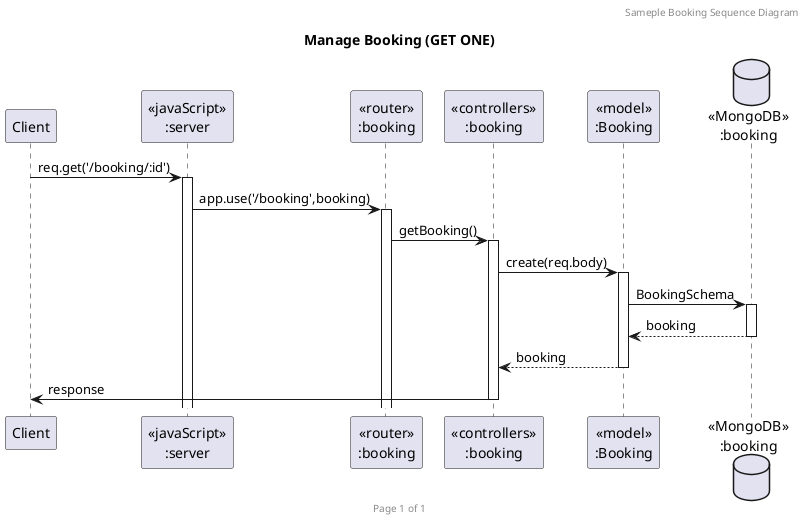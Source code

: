 @startuml Manage Booking (GET)

header Sameple Booking Sequence Diagram
footer Page %page% of %lastpage%
title "Manage Booking (GET ONE)"

participant "Client" as client
participant "<<javaScript>>\n:server" as server
participant "<<router>>\n:booking" as routerBooking
participant "<<controllers>>\n:booking" as controllersBooking
participant "<<model>>\n:Booking" as modelBooking
database "<<MongoDB>>\n:booking" as BookingDatabase

client->server ++:req.get('/booking/:id')
server->routerBooking ++:app.use('/booking',booking)
routerBooking -> controllersBooking ++:getBooking()
controllersBooking->modelBooking ++:create(req.body)
modelBooking ->BookingDatabase ++: BookingSchema
BookingDatabase --> modelBooking --: booking
controllersBooking <-- modelBooking --:booking
controllersBooking->client --:response

@enduml
